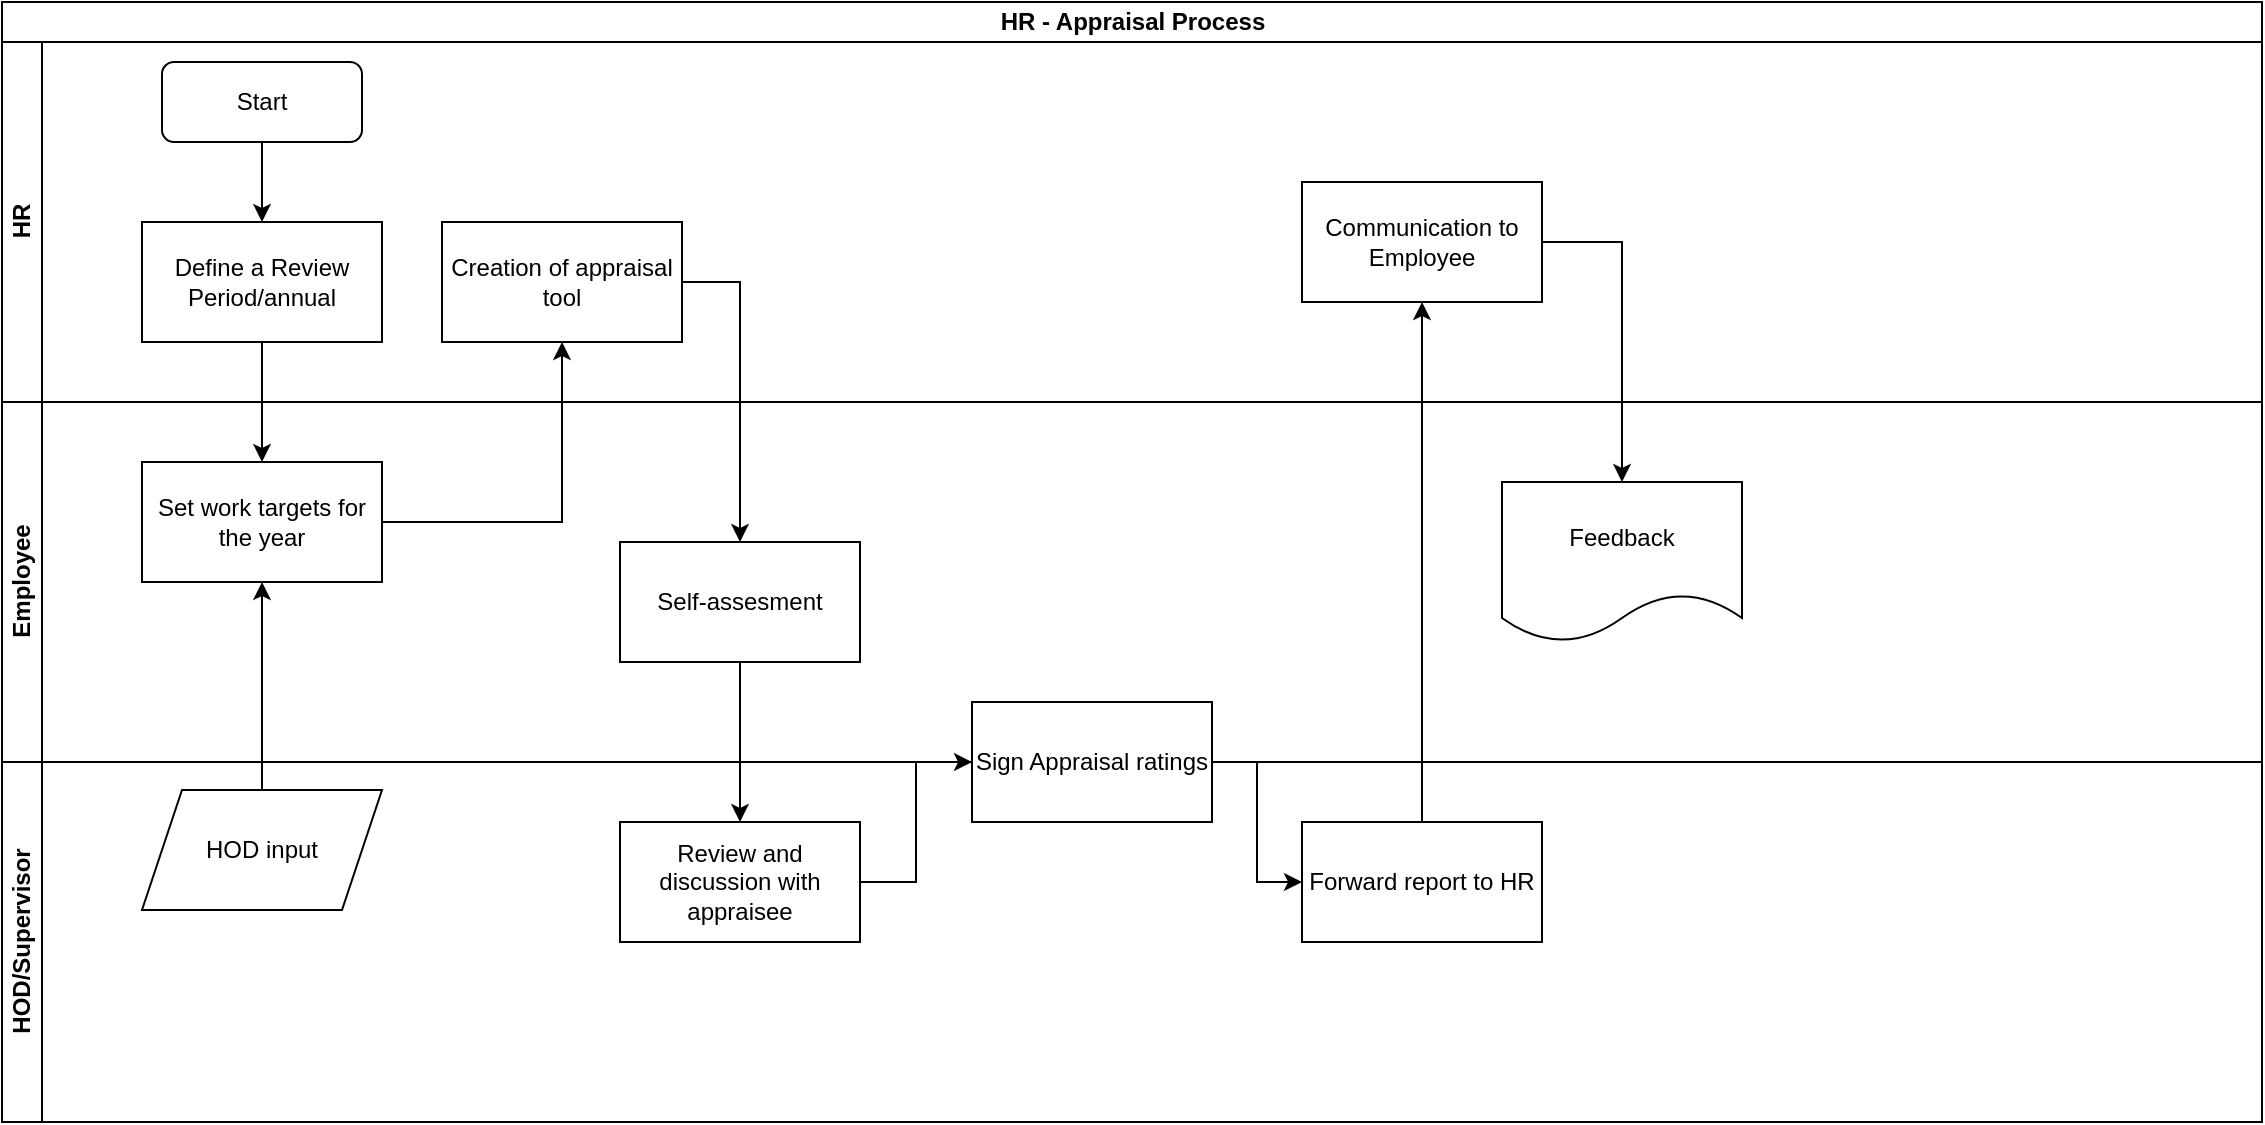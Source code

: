 <mxfile version="13.5.8" type="github">
  <diagram id="C5RBs43oDa-KdzZeNtuy" name="Page-1">
    <mxGraphModel dx="1038" dy="547" grid="1" gridSize="10" guides="1" tooltips="1" connect="1" arrows="1" fold="1" page="1" pageScale="1" pageWidth="1169" pageHeight="827" math="0" shadow="0">
      <root>
        <mxCell id="WIyWlLk6GJQsqaUBKTNV-0" />
        <mxCell id="WIyWlLk6GJQsqaUBKTNV-1" parent="WIyWlLk6GJQsqaUBKTNV-0" />
        <mxCell id="4oyoeLMCGXj9ybH9H02H-0" value="HR - Appraisal Process" style="swimlane;html=1;childLayout=stackLayout;resizeParent=1;resizeParentMax=0;horizontal=1;startSize=20;horizontalStack=0;" vertex="1" parent="WIyWlLk6GJQsqaUBKTNV-1">
          <mxGeometry x="20" y="20" width="1130" height="560" as="geometry" />
        </mxCell>
        <mxCell id="4oyoeLMCGXj9ybH9H02H-1" value="HR" style="swimlane;html=1;startSize=20;horizontal=0;" vertex="1" parent="4oyoeLMCGXj9ybH9H02H-0">
          <mxGeometry y="20" width="1130" height="180" as="geometry" />
        </mxCell>
        <mxCell id="4oyoeLMCGXj9ybH9H02H-4" value="Start" style="rounded=1;whiteSpace=wrap;html=1;" vertex="1" parent="4oyoeLMCGXj9ybH9H02H-1">
          <mxGeometry x="80" y="10" width="100" height="40" as="geometry" />
        </mxCell>
        <mxCell id="4oyoeLMCGXj9ybH9H02H-22" value="Communication to Employee" style="whiteSpace=wrap;html=1;rounded=0;" vertex="1" parent="4oyoeLMCGXj9ybH9H02H-1">
          <mxGeometry x="650" y="70" width="120" height="60" as="geometry" />
        </mxCell>
        <mxCell id="4oyoeLMCGXj9ybH9H02H-7" value="Define a Review Period/annual" style="rounded=0;whiteSpace=wrap;html=1;" vertex="1" parent="4oyoeLMCGXj9ybH9H02H-1">
          <mxGeometry x="70" y="90" width="120" height="60" as="geometry" />
        </mxCell>
        <mxCell id="4oyoeLMCGXj9ybH9H02H-12" value="Creation of appraisal tool" style="whiteSpace=wrap;html=1;rounded=0;" vertex="1" parent="4oyoeLMCGXj9ybH9H02H-1">
          <mxGeometry x="220" y="90" width="120" height="60" as="geometry" />
        </mxCell>
        <mxCell id="4oyoeLMCGXj9ybH9H02H-2" value="Employee" style="swimlane;html=1;startSize=20;horizontal=0;" vertex="1" parent="4oyoeLMCGXj9ybH9H02H-0">
          <mxGeometry y="200" width="1130" height="180" as="geometry" />
        </mxCell>
        <mxCell id="4oyoeLMCGXj9ybH9H02H-8" value="Set work targets for the year" style="whiteSpace=wrap;html=1;rounded=0;" vertex="1" parent="4oyoeLMCGXj9ybH9H02H-2">
          <mxGeometry x="70" y="30" width="120" height="60" as="geometry" />
        </mxCell>
        <mxCell id="4oyoeLMCGXj9ybH9H02H-24" value="Feedback" style="shape=document;whiteSpace=wrap;html=1;boundedLbl=1;rounded=0;" vertex="1" parent="4oyoeLMCGXj9ybH9H02H-2">
          <mxGeometry x="750" y="40" width="120" height="80" as="geometry" />
        </mxCell>
        <mxCell id="4oyoeLMCGXj9ybH9H02H-14" value="Self-assesment" style="whiteSpace=wrap;html=1;rounded=0;" vertex="1" parent="4oyoeLMCGXj9ybH9H02H-2">
          <mxGeometry x="309" y="70" width="120" height="60" as="geometry" />
        </mxCell>
        <mxCell id="4oyoeLMCGXj9ybH9H02H-3" value="HOD/Supervisor" style="swimlane;html=1;startSize=20;horizontal=0;" vertex="1" parent="4oyoeLMCGXj9ybH9H02H-0">
          <mxGeometry y="380" width="1130" height="180" as="geometry" />
        </mxCell>
        <mxCell id="4oyoeLMCGXj9ybH9H02H-10" value="HOD input" style="shape=parallelogram;perimeter=parallelogramPerimeter;whiteSpace=wrap;html=1;fixedSize=1;" vertex="1" parent="4oyoeLMCGXj9ybH9H02H-3">
          <mxGeometry x="70" y="14" width="120" height="60" as="geometry" />
        </mxCell>
        <mxCell id="4oyoeLMCGXj9ybH9H02H-20" value="Forward report to HR" style="whiteSpace=wrap;html=1;rounded=0;" vertex="1" parent="4oyoeLMCGXj9ybH9H02H-3">
          <mxGeometry x="650" y="30" width="120" height="60" as="geometry" />
        </mxCell>
        <mxCell id="4oyoeLMCGXj9ybH9H02H-16" value="Review and discussion with appraisee" style="whiteSpace=wrap;html=1;rounded=0;" vertex="1" parent="4oyoeLMCGXj9ybH9H02H-3">
          <mxGeometry x="309" y="30" width="120" height="60" as="geometry" />
        </mxCell>
        <mxCell id="4oyoeLMCGXj9ybH9H02H-19" value="" style="edgeStyle=orthogonalEdgeStyle;rounded=0;orthogonalLoop=1;jettySize=auto;html=1;" edge="1" parent="4oyoeLMCGXj9ybH9H02H-3" source="4oyoeLMCGXj9ybH9H02H-16" target="4oyoeLMCGXj9ybH9H02H-18">
          <mxGeometry relative="1" as="geometry" />
        </mxCell>
        <mxCell id="4oyoeLMCGXj9ybH9H02H-18" value="Sign Appraisal ratings" style="whiteSpace=wrap;html=1;rounded=0;" vertex="1" parent="4oyoeLMCGXj9ybH9H02H-3">
          <mxGeometry x="485" y="-30" width="120" height="60" as="geometry" />
        </mxCell>
        <mxCell id="4oyoeLMCGXj9ybH9H02H-21" value="" style="edgeStyle=orthogonalEdgeStyle;rounded=0;orthogonalLoop=1;jettySize=auto;html=1;" edge="1" parent="4oyoeLMCGXj9ybH9H02H-3" source="4oyoeLMCGXj9ybH9H02H-18" target="4oyoeLMCGXj9ybH9H02H-20">
          <mxGeometry relative="1" as="geometry" />
        </mxCell>
        <mxCell id="4oyoeLMCGXj9ybH9H02H-6" value="" style="edgeStyle=orthogonalEdgeStyle;rounded=0;orthogonalLoop=1;jettySize=auto;html=1;" edge="1" parent="4oyoeLMCGXj9ybH9H02H-0" source="4oyoeLMCGXj9ybH9H02H-4">
          <mxGeometry relative="1" as="geometry">
            <mxPoint x="130" y="110" as="targetPoint" />
          </mxGeometry>
        </mxCell>
        <mxCell id="4oyoeLMCGXj9ybH9H02H-9" value="" style="edgeStyle=orthogonalEdgeStyle;rounded=0;orthogonalLoop=1;jettySize=auto;html=1;" edge="1" parent="4oyoeLMCGXj9ybH9H02H-0" source="4oyoeLMCGXj9ybH9H02H-7" target="4oyoeLMCGXj9ybH9H02H-8">
          <mxGeometry relative="1" as="geometry" />
        </mxCell>
        <mxCell id="4oyoeLMCGXj9ybH9H02H-11" value="" style="endArrow=classic;html=1;exitX=0.5;exitY=0;exitDx=0;exitDy=0;entryX=0.5;entryY=1;entryDx=0;entryDy=0;" edge="1" parent="4oyoeLMCGXj9ybH9H02H-0" source="4oyoeLMCGXj9ybH9H02H-10" target="4oyoeLMCGXj9ybH9H02H-8">
          <mxGeometry width="50" height="50" relative="1" as="geometry">
            <mxPoint x="310" y="350" as="sourcePoint" />
            <mxPoint x="360" y="300" as="targetPoint" />
          </mxGeometry>
        </mxCell>
        <mxCell id="4oyoeLMCGXj9ybH9H02H-13" value="" style="edgeStyle=orthogonalEdgeStyle;rounded=0;orthogonalLoop=1;jettySize=auto;html=1;" edge="1" parent="4oyoeLMCGXj9ybH9H02H-0" source="4oyoeLMCGXj9ybH9H02H-8" target="4oyoeLMCGXj9ybH9H02H-12">
          <mxGeometry relative="1" as="geometry" />
        </mxCell>
        <mxCell id="4oyoeLMCGXj9ybH9H02H-15" value="" style="edgeStyle=orthogonalEdgeStyle;rounded=0;orthogonalLoop=1;jettySize=auto;html=1;exitX=1;exitY=0.5;exitDx=0;exitDy=0;" edge="1" parent="4oyoeLMCGXj9ybH9H02H-0" source="4oyoeLMCGXj9ybH9H02H-12" target="4oyoeLMCGXj9ybH9H02H-14">
          <mxGeometry relative="1" as="geometry" />
        </mxCell>
        <mxCell id="4oyoeLMCGXj9ybH9H02H-17" value="" style="edgeStyle=orthogonalEdgeStyle;rounded=0;orthogonalLoop=1;jettySize=auto;html=1;" edge="1" parent="4oyoeLMCGXj9ybH9H02H-0" source="4oyoeLMCGXj9ybH9H02H-14" target="4oyoeLMCGXj9ybH9H02H-16">
          <mxGeometry relative="1" as="geometry" />
        </mxCell>
        <mxCell id="4oyoeLMCGXj9ybH9H02H-23" value="" style="edgeStyle=orthogonalEdgeStyle;rounded=0;orthogonalLoop=1;jettySize=auto;html=1;" edge="1" parent="4oyoeLMCGXj9ybH9H02H-0" source="4oyoeLMCGXj9ybH9H02H-20" target="4oyoeLMCGXj9ybH9H02H-22">
          <mxGeometry relative="1" as="geometry" />
        </mxCell>
        <mxCell id="4oyoeLMCGXj9ybH9H02H-25" value="" style="edgeStyle=orthogonalEdgeStyle;rounded=0;orthogonalLoop=1;jettySize=auto;html=1;exitX=1;exitY=0.5;exitDx=0;exitDy=0;" edge="1" parent="4oyoeLMCGXj9ybH9H02H-0" source="4oyoeLMCGXj9ybH9H02H-22" target="4oyoeLMCGXj9ybH9H02H-24">
          <mxGeometry relative="1" as="geometry" />
        </mxCell>
      </root>
    </mxGraphModel>
  </diagram>
</mxfile>

